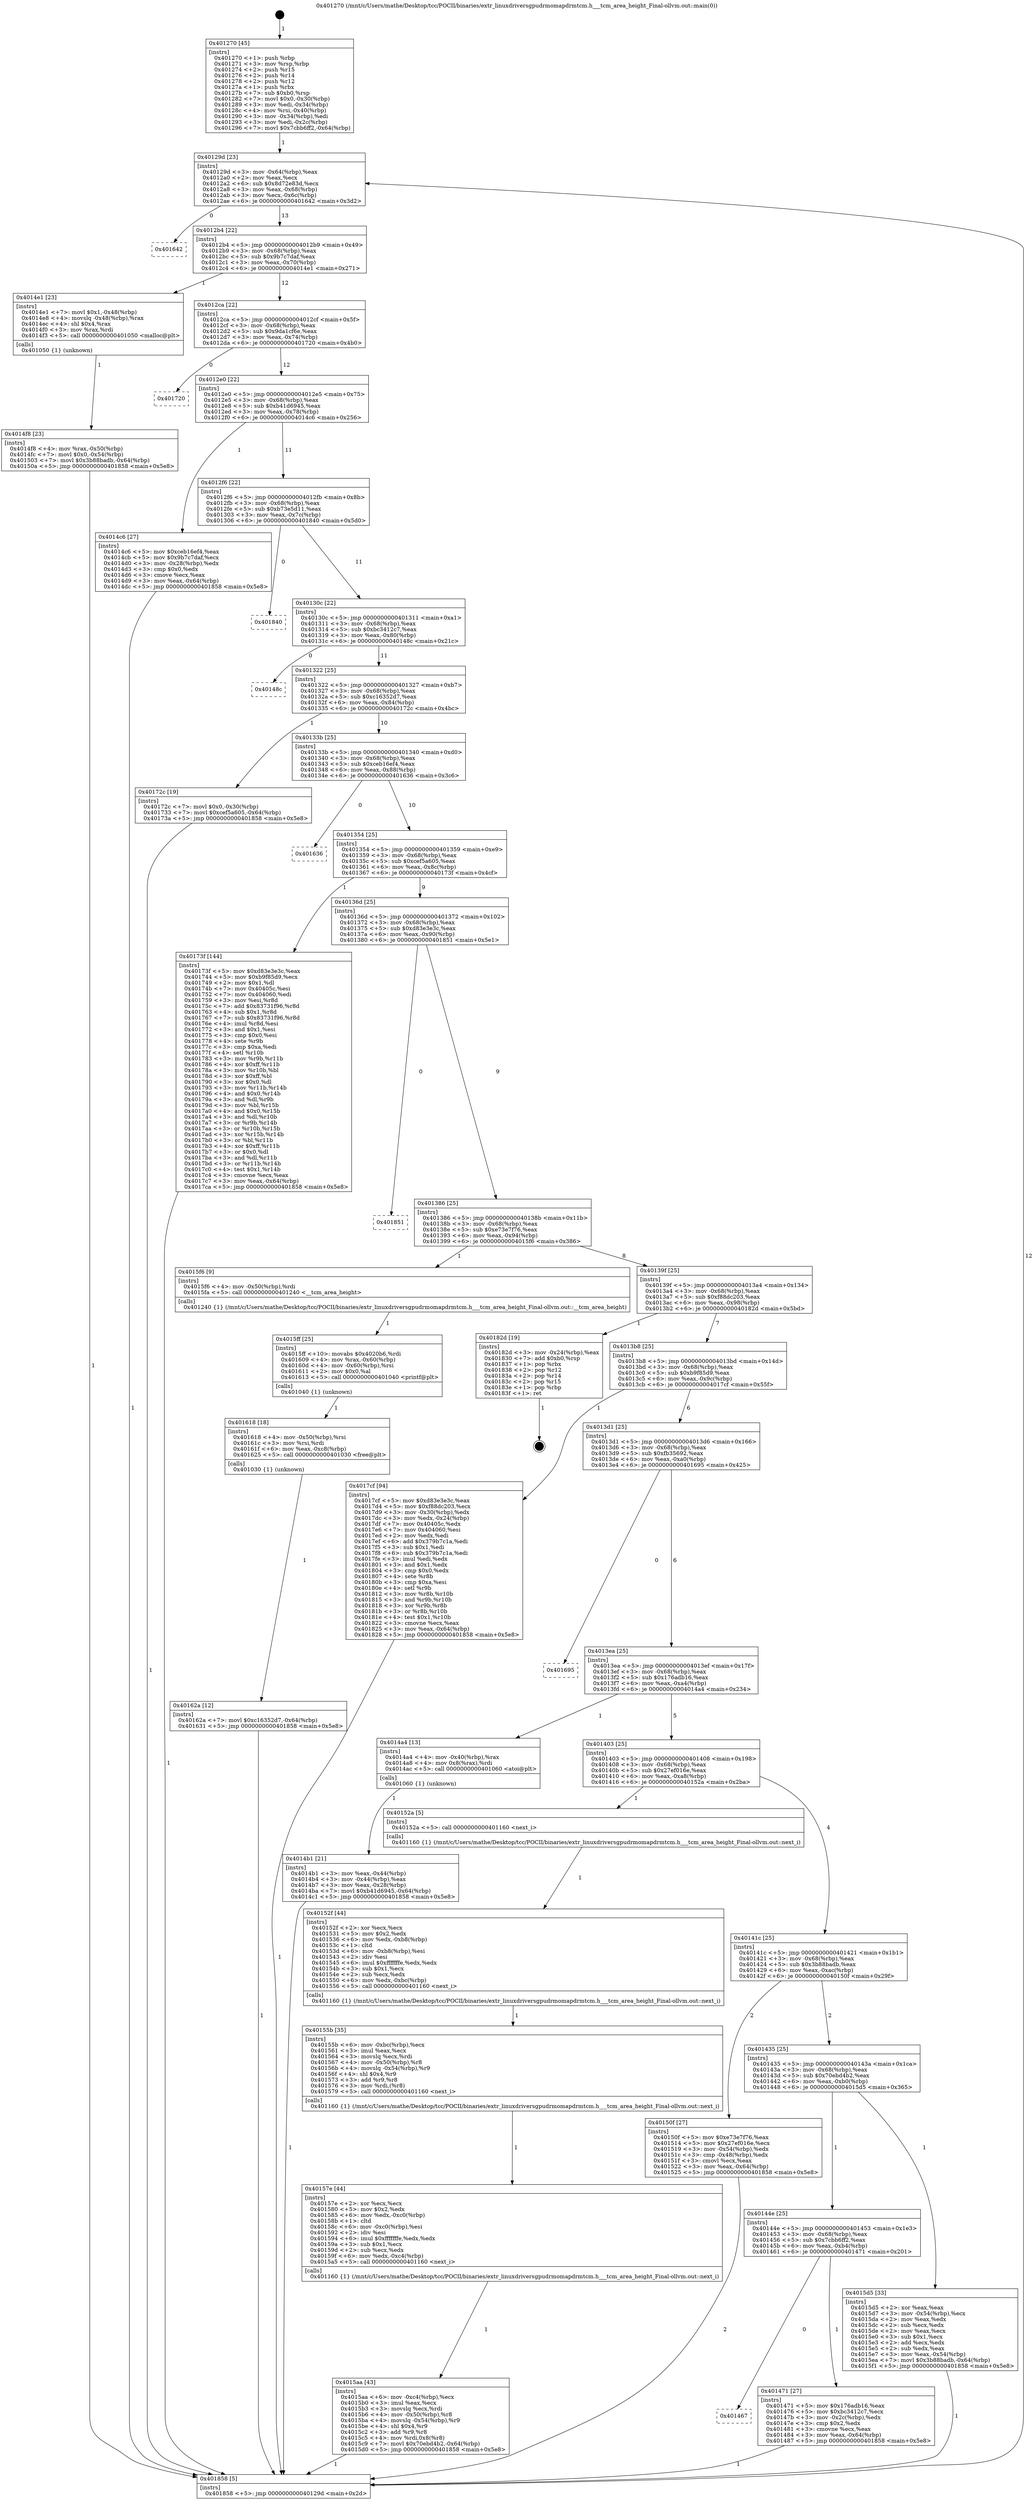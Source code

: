 digraph "0x401270" {
  label = "0x401270 (/mnt/c/Users/mathe/Desktop/tcc/POCII/binaries/extr_linuxdriversgpudrmomapdrmtcm.h___tcm_area_height_Final-ollvm.out::main(0))"
  labelloc = "t"
  node[shape=record]

  Entry [label="",width=0.3,height=0.3,shape=circle,fillcolor=black,style=filled]
  "0x40129d" [label="{
     0x40129d [23]\l
     | [instrs]\l
     &nbsp;&nbsp;0x40129d \<+3\>: mov -0x64(%rbp),%eax\l
     &nbsp;&nbsp;0x4012a0 \<+2\>: mov %eax,%ecx\l
     &nbsp;&nbsp;0x4012a2 \<+6\>: sub $0x8d72e83d,%ecx\l
     &nbsp;&nbsp;0x4012a8 \<+3\>: mov %eax,-0x68(%rbp)\l
     &nbsp;&nbsp;0x4012ab \<+3\>: mov %ecx,-0x6c(%rbp)\l
     &nbsp;&nbsp;0x4012ae \<+6\>: je 0000000000401642 \<main+0x3d2\>\l
  }"]
  "0x401642" [label="{
     0x401642\l
  }", style=dashed]
  "0x4012b4" [label="{
     0x4012b4 [22]\l
     | [instrs]\l
     &nbsp;&nbsp;0x4012b4 \<+5\>: jmp 00000000004012b9 \<main+0x49\>\l
     &nbsp;&nbsp;0x4012b9 \<+3\>: mov -0x68(%rbp),%eax\l
     &nbsp;&nbsp;0x4012bc \<+5\>: sub $0x9b7c7daf,%eax\l
     &nbsp;&nbsp;0x4012c1 \<+3\>: mov %eax,-0x70(%rbp)\l
     &nbsp;&nbsp;0x4012c4 \<+6\>: je 00000000004014e1 \<main+0x271\>\l
  }"]
  Exit [label="",width=0.3,height=0.3,shape=circle,fillcolor=black,style=filled,peripheries=2]
  "0x4014e1" [label="{
     0x4014e1 [23]\l
     | [instrs]\l
     &nbsp;&nbsp;0x4014e1 \<+7\>: movl $0x1,-0x48(%rbp)\l
     &nbsp;&nbsp;0x4014e8 \<+4\>: movslq -0x48(%rbp),%rax\l
     &nbsp;&nbsp;0x4014ec \<+4\>: shl $0x4,%rax\l
     &nbsp;&nbsp;0x4014f0 \<+3\>: mov %rax,%rdi\l
     &nbsp;&nbsp;0x4014f3 \<+5\>: call 0000000000401050 \<malloc@plt\>\l
     | [calls]\l
     &nbsp;&nbsp;0x401050 \{1\} (unknown)\l
  }"]
  "0x4012ca" [label="{
     0x4012ca [22]\l
     | [instrs]\l
     &nbsp;&nbsp;0x4012ca \<+5\>: jmp 00000000004012cf \<main+0x5f\>\l
     &nbsp;&nbsp;0x4012cf \<+3\>: mov -0x68(%rbp),%eax\l
     &nbsp;&nbsp;0x4012d2 \<+5\>: sub $0x9da1cf6e,%eax\l
     &nbsp;&nbsp;0x4012d7 \<+3\>: mov %eax,-0x74(%rbp)\l
     &nbsp;&nbsp;0x4012da \<+6\>: je 0000000000401720 \<main+0x4b0\>\l
  }"]
  "0x40162a" [label="{
     0x40162a [12]\l
     | [instrs]\l
     &nbsp;&nbsp;0x40162a \<+7\>: movl $0xc16352d7,-0x64(%rbp)\l
     &nbsp;&nbsp;0x401631 \<+5\>: jmp 0000000000401858 \<main+0x5e8\>\l
  }"]
  "0x401720" [label="{
     0x401720\l
  }", style=dashed]
  "0x4012e0" [label="{
     0x4012e0 [22]\l
     | [instrs]\l
     &nbsp;&nbsp;0x4012e0 \<+5\>: jmp 00000000004012e5 \<main+0x75\>\l
     &nbsp;&nbsp;0x4012e5 \<+3\>: mov -0x68(%rbp),%eax\l
     &nbsp;&nbsp;0x4012e8 \<+5\>: sub $0xb41d6945,%eax\l
     &nbsp;&nbsp;0x4012ed \<+3\>: mov %eax,-0x78(%rbp)\l
     &nbsp;&nbsp;0x4012f0 \<+6\>: je 00000000004014c6 \<main+0x256\>\l
  }"]
  "0x401618" [label="{
     0x401618 [18]\l
     | [instrs]\l
     &nbsp;&nbsp;0x401618 \<+4\>: mov -0x50(%rbp),%rsi\l
     &nbsp;&nbsp;0x40161c \<+3\>: mov %rsi,%rdi\l
     &nbsp;&nbsp;0x40161f \<+6\>: mov %eax,-0xc8(%rbp)\l
     &nbsp;&nbsp;0x401625 \<+5\>: call 0000000000401030 \<free@plt\>\l
     | [calls]\l
     &nbsp;&nbsp;0x401030 \{1\} (unknown)\l
  }"]
  "0x4014c6" [label="{
     0x4014c6 [27]\l
     | [instrs]\l
     &nbsp;&nbsp;0x4014c6 \<+5\>: mov $0xceb16ef4,%eax\l
     &nbsp;&nbsp;0x4014cb \<+5\>: mov $0x9b7c7daf,%ecx\l
     &nbsp;&nbsp;0x4014d0 \<+3\>: mov -0x28(%rbp),%edx\l
     &nbsp;&nbsp;0x4014d3 \<+3\>: cmp $0x0,%edx\l
     &nbsp;&nbsp;0x4014d6 \<+3\>: cmove %ecx,%eax\l
     &nbsp;&nbsp;0x4014d9 \<+3\>: mov %eax,-0x64(%rbp)\l
     &nbsp;&nbsp;0x4014dc \<+5\>: jmp 0000000000401858 \<main+0x5e8\>\l
  }"]
  "0x4012f6" [label="{
     0x4012f6 [22]\l
     | [instrs]\l
     &nbsp;&nbsp;0x4012f6 \<+5\>: jmp 00000000004012fb \<main+0x8b\>\l
     &nbsp;&nbsp;0x4012fb \<+3\>: mov -0x68(%rbp),%eax\l
     &nbsp;&nbsp;0x4012fe \<+5\>: sub $0xb73e5d11,%eax\l
     &nbsp;&nbsp;0x401303 \<+3\>: mov %eax,-0x7c(%rbp)\l
     &nbsp;&nbsp;0x401306 \<+6\>: je 0000000000401840 \<main+0x5d0\>\l
  }"]
  "0x4015ff" [label="{
     0x4015ff [25]\l
     | [instrs]\l
     &nbsp;&nbsp;0x4015ff \<+10\>: movabs $0x4020b6,%rdi\l
     &nbsp;&nbsp;0x401609 \<+4\>: mov %rax,-0x60(%rbp)\l
     &nbsp;&nbsp;0x40160d \<+4\>: mov -0x60(%rbp),%rsi\l
     &nbsp;&nbsp;0x401611 \<+2\>: mov $0x0,%al\l
     &nbsp;&nbsp;0x401613 \<+5\>: call 0000000000401040 \<printf@plt\>\l
     | [calls]\l
     &nbsp;&nbsp;0x401040 \{1\} (unknown)\l
  }"]
  "0x401840" [label="{
     0x401840\l
  }", style=dashed]
  "0x40130c" [label="{
     0x40130c [22]\l
     | [instrs]\l
     &nbsp;&nbsp;0x40130c \<+5\>: jmp 0000000000401311 \<main+0xa1\>\l
     &nbsp;&nbsp;0x401311 \<+3\>: mov -0x68(%rbp),%eax\l
     &nbsp;&nbsp;0x401314 \<+5\>: sub $0xbc3412c7,%eax\l
     &nbsp;&nbsp;0x401319 \<+3\>: mov %eax,-0x80(%rbp)\l
     &nbsp;&nbsp;0x40131c \<+6\>: je 000000000040148c \<main+0x21c\>\l
  }"]
  "0x4015aa" [label="{
     0x4015aa [43]\l
     | [instrs]\l
     &nbsp;&nbsp;0x4015aa \<+6\>: mov -0xc4(%rbp),%ecx\l
     &nbsp;&nbsp;0x4015b0 \<+3\>: imul %eax,%ecx\l
     &nbsp;&nbsp;0x4015b3 \<+3\>: movslq %ecx,%rdi\l
     &nbsp;&nbsp;0x4015b6 \<+4\>: mov -0x50(%rbp),%r8\l
     &nbsp;&nbsp;0x4015ba \<+4\>: movslq -0x54(%rbp),%r9\l
     &nbsp;&nbsp;0x4015be \<+4\>: shl $0x4,%r9\l
     &nbsp;&nbsp;0x4015c2 \<+3\>: add %r9,%r8\l
     &nbsp;&nbsp;0x4015c5 \<+4\>: mov %rdi,0x8(%r8)\l
     &nbsp;&nbsp;0x4015c9 \<+7\>: movl $0x70ebd4b2,-0x64(%rbp)\l
     &nbsp;&nbsp;0x4015d0 \<+5\>: jmp 0000000000401858 \<main+0x5e8\>\l
  }"]
  "0x40148c" [label="{
     0x40148c\l
  }", style=dashed]
  "0x401322" [label="{
     0x401322 [25]\l
     | [instrs]\l
     &nbsp;&nbsp;0x401322 \<+5\>: jmp 0000000000401327 \<main+0xb7\>\l
     &nbsp;&nbsp;0x401327 \<+3\>: mov -0x68(%rbp),%eax\l
     &nbsp;&nbsp;0x40132a \<+5\>: sub $0xc16352d7,%eax\l
     &nbsp;&nbsp;0x40132f \<+6\>: mov %eax,-0x84(%rbp)\l
     &nbsp;&nbsp;0x401335 \<+6\>: je 000000000040172c \<main+0x4bc\>\l
  }"]
  "0x40157e" [label="{
     0x40157e [44]\l
     | [instrs]\l
     &nbsp;&nbsp;0x40157e \<+2\>: xor %ecx,%ecx\l
     &nbsp;&nbsp;0x401580 \<+5\>: mov $0x2,%edx\l
     &nbsp;&nbsp;0x401585 \<+6\>: mov %edx,-0xc0(%rbp)\l
     &nbsp;&nbsp;0x40158b \<+1\>: cltd\l
     &nbsp;&nbsp;0x40158c \<+6\>: mov -0xc0(%rbp),%esi\l
     &nbsp;&nbsp;0x401592 \<+2\>: idiv %esi\l
     &nbsp;&nbsp;0x401594 \<+6\>: imul $0xfffffffe,%edx,%edx\l
     &nbsp;&nbsp;0x40159a \<+3\>: sub $0x1,%ecx\l
     &nbsp;&nbsp;0x40159d \<+2\>: sub %ecx,%edx\l
     &nbsp;&nbsp;0x40159f \<+6\>: mov %edx,-0xc4(%rbp)\l
     &nbsp;&nbsp;0x4015a5 \<+5\>: call 0000000000401160 \<next_i\>\l
     | [calls]\l
     &nbsp;&nbsp;0x401160 \{1\} (/mnt/c/Users/mathe/Desktop/tcc/POCII/binaries/extr_linuxdriversgpudrmomapdrmtcm.h___tcm_area_height_Final-ollvm.out::next_i)\l
  }"]
  "0x40172c" [label="{
     0x40172c [19]\l
     | [instrs]\l
     &nbsp;&nbsp;0x40172c \<+7\>: movl $0x0,-0x30(%rbp)\l
     &nbsp;&nbsp;0x401733 \<+7\>: movl $0xcef5a605,-0x64(%rbp)\l
     &nbsp;&nbsp;0x40173a \<+5\>: jmp 0000000000401858 \<main+0x5e8\>\l
  }"]
  "0x40133b" [label="{
     0x40133b [25]\l
     | [instrs]\l
     &nbsp;&nbsp;0x40133b \<+5\>: jmp 0000000000401340 \<main+0xd0\>\l
     &nbsp;&nbsp;0x401340 \<+3\>: mov -0x68(%rbp),%eax\l
     &nbsp;&nbsp;0x401343 \<+5\>: sub $0xceb16ef4,%eax\l
     &nbsp;&nbsp;0x401348 \<+6\>: mov %eax,-0x88(%rbp)\l
     &nbsp;&nbsp;0x40134e \<+6\>: je 0000000000401636 \<main+0x3c6\>\l
  }"]
  "0x40155b" [label="{
     0x40155b [35]\l
     | [instrs]\l
     &nbsp;&nbsp;0x40155b \<+6\>: mov -0xbc(%rbp),%ecx\l
     &nbsp;&nbsp;0x401561 \<+3\>: imul %eax,%ecx\l
     &nbsp;&nbsp;0x401564 \<+3\>: movslq %ecx,%rdi\l
     &nbsp;&nbsp;0x401567 \<+4\>: mov -0x50(%rbp),%r8\l
     &nbsp;&nbsp;0x40156b \<+4\>: movslq -0x54(%rbp),%r9\l
     &nbsp;&nbsp;0x40156f \<+4\>: shl $0x4,%r9\l
     &nbsp;&nbsp;0x401573 \<+3\>: add %r9,%r8\l
     &nbsp;&nbsp;0x401576 \<+3\>: mov %rdi,(%r8)\l
     &nbsp;&nbsp;0x401579 \<+5\>: call 0000000000401160 \<next_i\>\l
     | [calls]\l
     &nbsp;&nbsp;0x401160 \{1\} (/mnt/c/Users/mathe/Desktop/tcc/POCII/binaries/extr_linuxdriversgpudrmomapdrmtcm.h___tcm_area_height_Final-ollvm.out::next_i)\l
  }"]
  "0x401636" [label="{
     0x401636\l
  }", style=dashed]
  "0x401354" [label="{
     0x401354 [25]\l
     | [instrs]\l
     &nbsp;&nbsp;0x401354 \<+5\>: jmp 0000000000401359 \<main+0xe9\>\l
     &nbsp;&nbsp;0x401359 \<+3\>: mov -0x68(%rbp),%eax\l
     &nbsp;&nbsp;0x40135c \<+5\>: sub $0xcef5a605,%eax\l
     &nbsp;&nbsp;0x401361 \<+6\>: mov %eax,-0x8c(%rbp)\l
     &nbsp;&nbsp;0x401367 \<+6\>: je 000000000040173f \<main+0x4cf\>\l
  }"]
  "0x40152f" [label="{
     0x40152f [44]\l
     | [instrs]\l
     &nbsp;&nbsp;0x40152f \<+2\>: xor %ecx,%ecx\l
     &nbsp;&nbsp;0x401531 \<+5\>: mov $0x2,%edx\l
     &nbsp;&nbsp;0x401536 \<+6\>: mov %edx,-0xb8(%rbp)\l
     &nbsp;&nbsp;0x40153c \<+1\>: cltd\l
     &nbsp;&nbsp;0x40153d \<+6\>: mov -0xb8(%rbp),%esi\l
     &nbsp;&nbsp;0x401543 \<+2\>: idiv %esi\l
     &nbsp;&nbsp;0x401545 \<+6\>: imul $0xfffffffe,%edx,%edx\l
     &nbsp;&nbsp;0x40154b \<+3\>: sub $0x1,%ecx\l
     &nbsp;&nbsp;0x40154e \<+2\>: sub %ecx,%edx\l
     &nbsp;&nbsp;0x401550 \<+6\>: mov %edx,-0xbc(%rbp)\l
     &nbsp;&nbsp;0x401556 \<+5\>: call 0000000000401160 \<next_i\>\l
     | [calls]\l
     &nbsp;&nbsp;0x401160 \{1\} (/mnt/c/Users/mathe/Desktop/tcc/POCII/binaries/extr_linuxdriversgpudrmomapdrmtcm.h___tcm_area_height_Final-ollvm.out::next_i)\l
  }"]
  "0x40173f" [label="{
     0x40173f [144]\l
     | [instrs]\l
     &nbsp;&nbsp;0x40173f \<+5\>: mov $0xd83e3e3c,%eax\l
     &nbsp;&nbsp;0x401744 \<+5\>: mov $0xb9f85d9,%ecx\l
     &nbsp;&nbsp;0x401749 \<+2\>: mov $0x1,%dl\l
     &nbsp;&nbsp;0x40174b \<+7\>: mov 0x40405c,%esi\l
     &nbsp;&nbsp;0x401752 \<+7\>: mov 0x404060,%edi\l
     &nbsp;&nbsp;0x401759 \<+3\>: mov %esi,%r8d\l
     &nbsp;&nbsp;0x40175c \<+7\>: add $0x83731f96,%r8d\l
     &nbsp;&nbsp;0x401763 \<+4\>: sub $0x1,%r8d\l
     &nbsp;&nbsp;0x401767 \<+7\>: sub $0x83731f96,%r8d\l
     &nbsp;&nbsp;0x40176e \<+4\>: imul %r8d,%esi\l
     &nbsp;&nbsp;0x401772 \<+3\>: and $0x1,%esi\l
     &nbsp;&nbsp;0x401775 \<+3\>: cmp $0x0,%esi\l
     &nbsp;&nbsp;0x401778 \<+4\>: sete %r9b\l
     &nbsp;&nbsp;0x40177c \<+3\>: cmp $0xa,%edi\l
     &nbsp;&nbsp;0x40177f \<+4\>: setl %r10b\l
     &nbsp;&nbsp;0x401783 \<+3\>: mov %r9b,%r11b\l
     &nbsp;&nbsp;0x401786 \<+4\>: xor $0xff,%r11b\l
     &nbsp;&nbsp;0x40178a \<+3\>: mov %r10b,%bl\l
     &nbsp;&nbsp;0x40178d \<+3\>: xor $0xff,%bl\l
     &nbsp;&nbsp;0x401790 \<+3\>: xor $0x0,%dl\l
     &nbsp;&nbsp;0x401793 \<+3\>: mov %r11b,%r14b\l
     &nbsp;&nbsp;0x401796 \<+4\>: and $0x0,%r14b\l
     &nbsp;&nbsp;0x40179a \<+3\>: and %dl,%r9b\l
     &nbsp;&nbsp;0x40179d \<+3\>: mov %bl,%r15b\l
     &nbsp;&nbsp;0x4017a0 \<+4\>: and $0x0,%r15b\l
     &nbsp;&nbsp;0x4017a4 \<+3\>: and %dl,%r10b\l
     &nbsp;&nbsp;0x4017a7 \<+3\>: or %r9b,%r14b\l
     &nbsp;&nbsp;0x4017aa \<+3\>: or %r10b,%r15b\l
     &nbsp;&nbsp;0x4017ad \<+3\>: xor %r15b,%r14b\l
     &nbsp;&nbsp;0x4017b0 \<+3\>: or %bl,%r11b\l
     &nbsp;&nbsp;0x4017b3 \<+4\>: xor $0xff,%r11b\l
     &nbsp;&nbsp;0x4017b7 \<+3\>: or $0x0,%dl\l
     &nbsp;&nbsp;0x4017ba \<+3\>: and %dl,%r11b\l
     &nbsp;&nbsp;0x4017bd \<+3\>: or %r11b,%r14b\l
     &nbsp;&nbsp;0x4017c0 \<+4\>: test $0x1,%r14b\l
     &nbsp;&nbsp;0x4017c4 \<+3\>: cmovne %ecx,%eax\l
     &nbsp;&nbsp;0x4017c7 \<+3\>: mov %eax,-0x64(%rbp)\l
     &nbsp;&nbsp;0x4017ca \<+5\>: jmp 0000000000401858 \<main+0x5e8\>\l
  }"]
  "0x40136d" [label="{
     0x40136d [25]\l
     | [instrs]\l
     &nbsp;&nbsp;0x40136d \<+5\>: jmp 0000000000401372 \<main+0x102\>\l
     &nbsp;&nbsp;0x401372 \<+3\>: mov -0x68(%rbp),%eax\l
     &nbsp;&nbsp;0x401375 \<+5\>: sub $0xd83e3e3c,%eax\l
     &nbsp;&nbsp;0x40137a \<+6\>: mov %eax,-0x90(%rbp)\l
     &nbsp;&nbsp;0x401380 \<+6\>: je 0000000000401851 \<main+0x5e1\>\l
  }"]
  "0x4014f8" [label="{
     0x4014f8 [23]\l
     | [instrs]\l
     &nbsp;&nbsp;0x4014f8 \<+4\>: mov %rax,-0x50(%rbp)\l
     &nbsp;&nbsp;0x4014fc \<+7\>: movl $0x0,-0x54(%rbp)\l
     &nbsp;&nbsp;0x401503 \<+7\>: movl $0x3b88badb,-0x64(%rbp)\l
     &nbsp;&nbsp;0x40150a \<+5\>: jmp 0000000000401858 \<main+0x5e8\>\l
  }"]
  "0x401851" [label="{
     0x401851\l
  }", style=dashed]
  "0x401386" [label="{
     0x401386 [25]\l
     | [instrs]\l
     &nbsp;&nbsp;0x401386 \<+5\>: jmp 000000000040138b \<main+0x11b\>\l
     &nbsp;&nbsp;0x40138b \<+3\>: mov -0x68(%rbp),%eax\l
     &nbsp;&nbsp;0x40138e \<+5\>: sub $0xe73e7f76,%eax\l
     &nbsp;&nbsp;0x401393 \<+6\>: mov %eax,-0x94(%rbp)\l
     &nbsp;&nbsp;0x401399 \<+6\>: je 00000000004015f6 \<main+0x386\>\l
  }"]
  "0x4014b1" [label="{
     0x4014b1 [21]\l
     | [instrs]\l
     &nbsp;&nbsp;0x4014b1 \<+3\>: mov %eax,-0x44(%rbp)\l
     &nbsp;&nbsp;0x4014b4 \<+3\>: mov -0x44(%rbp),%eax\l
     &nbsp;&nbsp;0x4014b7 \<+3\>: mov %eax,-0x28(%rbp)\l
     &nbsp;&nbsp;0x4014ba \<+7\>: movl $0xb41d6945,-0x64(%rbp)\l
     &nbsp;&nbsp;0x4014c1 \<+5\>: jmp 0000000000401858 \<main+0x5e8\>\l
  }"]
  "0x4015f6" [label="{
     0x4015f6 [9]\l
     | [instrs]\l
     &nbsp;&nbsp;0x4015f6 \<+4\>: mov -0x50(%rbp),%rdi\l
     &nbsp;&nbsp;0x4015fa \<+5\>: call 0000000000401240 \<__tcm_area_height\>\l
     | [calls]\l
     &nbsp;&nbsp;0x401240 \{1\} (/mnt/c/Users/mathe/Desktop/tcc/POCII/binaries/extr_linuxdriversgpudrmomapdrmtcm.h___tcm_area_height_Final-ollvm.out::__tcm_area_height)\l
  }"]
  "0x40139f" [label="{
     0x40139f [25]\l
     | [instrs]\l
     &nbsp;&nbsp;0x40139f \<+5\>: jmp 00000000004013a4 \<main+0x134\>\l
     &nbsp;&nbsp;0x4013a4 \<+3\>: mov -0x68(%rbp),%eax\l
     &nbsp;&nbsp;0x4013a7 \<+5\>: sub $0xf88dc203,%eax\l
     &nbsp;&nbsp;0x4013ac \<+6\>: mov %eax,-0x98(%rbp)\l
     &nbsp;&nbsp;0x4013b2 \<+6\>: je 000000000040182d \<main+0x5bd\>\l
  }"]
  "0x401270" [label="{
     0x401270 [45]\l
     | [instrs]\l
     &nbsp;&nbsp;0x401270 \<+1\>: push %rbp\l
     &nbsp;&nbsp;0x401271 \<+3\>: mov %rsp,%rbp\l
     &nbsp;&nbsp;0x401274 \<+2\>: push %r15\l
     &nbsp;&nbsp;0x401276 \<+2\>: push %r14\l
     &nbsp;&nbsp;0x401278 \<+2\>: push %r12\l
     &nbsp;&nbsp;0x40127a \<+1\>: push %rbx\l
     &nbsp;&nbsp;0x40127b \<+7\>: sub $0xb0,%rsp\l
     &nbsp;&nbsp;0x401282 \<+7\>: movl $0x0,-0x30(%rbp)\l
     &nbsp;&nbsp;0x401289 \<+3\>: mov %edi,-0x34(%rbp)\l
     &nbsp;&nbsp;0x40128c \<+4\>: mov %rsi,-0x40(%rbp)\l
     &nbsp;&nbsp;0x401290 \<+3\>: mov -0x34(%rbp),%edi\l
     &nbsp;&nbsp;0x401293 \<+3\>: mov %edi,-0x2c(%rbp)\l
     &nbsp;&nbsp;0x401296 \<+7\>: movl $0x7cbb6ff2,-0x64(%rbp)\l
  }"]
  "0x40182d" [label="{
     0x40182d [19]\l
     | [instrs]\l
     &nbsp;&nbsp;0x40182d \<+3\>: mov -0x24(%rbp),%eax\l
     &nbsp;&nbsp;0x401830 \<+7\>: add $0xb0,%rsp\l
     &nbsp;&nbsp;0x401837 \<+1\>: pop %rbx\l
     &nbsp;&nbsp;0x401838 \<+2\>: pop %r12\l
     &nbsp;&nbsp;0x40183a \<+2\>: pop %r14\l
     &nbsp;&nbsp;0x40183c \<+2\>: pop %r15\l
     &nbsp;&nbsp;0x40183e \<+1\>: pop %rbp\l
     &nbsp;&nbsp;0x40183f \<+1\>: ret\l
  }"]
  "0x4013b8" [label="{
     0x4013b8 [25]\l
     | [instrs]\l
     &nbsp;&nbsp;0x4013b8 \<+5\>: jmp 00000000004013bd \<main+0x14d\>\l
     &nbsp;&nbsp;0x4013bd \<+3\>: mov -0x68(%rbp),%eax\l
     &nbsp;&nbsp;0x4013c0 \<+5\>: sub $0xb9f85d9,%eax\l
     &nbsp;&nbsp;0x4013c5 \<+6\>: mov %eax,-0x9c(%rbp)\l
     &nbsp;&nbsp;0x4013cb \<+6\>: je 00000000004017cf \<main+0x55f\>\l
  }"]
  "0x401858" [label="{
     0x401858 [5]\l
     | [instrs]\l
     &nbsp;&nbsp;0x401858 \<+5\>: jmp 000000000040129d \<main+0x2d\>\l
  }"]
  "0x4017cf" [label="{
     0x4017cf [94]\l
     | [instrs]\l
     &nbsp;&nbsp;0x4017cf \<+5\>: mov $0xd83e3e3c,%eax\l
     &nbsp;&nbsp;0x4017d4 \<+5\>: mov $0xf88dc203,%ecx\l
     &nbsp;&nbsp;0x4017d9 \<+3\>: mov -0x30(%rbp),%edx\l
     &nbsp;&nbsp;0x4017dc \<+3\>: mov %edx,-0x24(%rbp)\l
     &nbsp;&nbsp;0x4017df \<+7\>: mov 0x40405c,%edx\l
     &nbsp;&nbsp;0x4017e6 \<+7\>: mov 0x404060,%esi\l
     &nbsp;&nbsp;0x4017ed \<+2\>: mov %edx,%edi\l
     &nbsp;&nbsp;0x4017ef \<+6\>: add $0x379b7c1a,%edi\l
     &nbsp;&nbsp;0x4017f5 \<+3\>: sub $0x1,%edi\l
     &nbsp;&nbsp;0x4017f8 \<+6\>: sub $0x379b7c1a,%edi\l
     &nbsp;&nbsp;0x4017fe \<+3\>: imul %edi,%edx\l
     &nbsp;&nbsp;0x401801 \<+3\>: and $0x1,%edx\l
     &nbsp;&nbsp;0x401804 \<+3\>: cmp $0x0,%edx\l
     &nbsp;&nbsp;0x401807 \<+4\>: sete %r8b\l
     &nbsp;&nbsp;0x40180b \<+3\>: cmp $0xa,%esi\l
     &nbsp;&nbsp;0x40180e \<+4\>: setl %r9b\l
     &nbsp;&nbsp;0x401812 \<+3\>: mov %r8b,%r10b\l
     &nbsp;&nbsp;0x401815 \<+3\>: and %r9b,%r10b\l
     &nbsp;&nbsp;0x401818 \<+3\>: xor %r9b,%r8b\l
     &nbsp;&nbsp;0x40181b \<+3\>: or %r8b,%r10b\l
     &nbsp;&nbsp;0x40181e \<+4\>: test $0x1,%r10b\l
     &nbsp;&nbsp;0x401822 \<+3\>: cmovne %ecx,%eax\l
     &nbsp;&nbsp;0x401825 \<+3\>: mov %eax,-0x64(%rbp)\l
     &nbsp;&nbsp;0x401828 \<+5\>: jmp 0000000000401858 \<main+0x5e8\>\l
  }"]
  "0x4013d1" [label="{
     0x4013d1 [25]\l
     | [instrs]\l
     &nbsp;&nbsp;0x4013d1 \<+5\>: jmp 00000000004013d6 \<main+0x166\>\l
     &nbsp;&nbsp;0x4013d6 \<+3\>: mov -0x68(%rbp),%eax\l
     &nbsp;&nbsp;0x4013d9 \<+5\>: sub $0xfb35692,%eax\l
     &nbsp;&nbsp;0x4013de \<+6\>: mov %eax,-0xa0(%rbp)\l
     &nbsp;&nbsp;0x4013e4 \<+6\>: je 0000000000401695 \<main+0x425\>\l
  }"]
  "0x401467" [label="{
     0x401467\l
  }", style=dashed]
  "0x401695" [label="{
     0x401695\l
  }", style=dashed]
  "0x4013ea" [label="{
     0x4013ea [25]\l
     | [instrs]\l
     &nbsp;&nbsp;0x4013ea \<+5\>: jmp 00000000004013ef \<main+0x17f\>\l
     &nbsp;&nbsp;0x4013ef \<+3\>: mov -0x68(%rbp),%eax\l
     &nbsp;&nbsp;0x4013f2 \<+5\>: sub $0x176adb16,%eax\l
     &nbsp;&nbsp;0x4013f7 \<+6\>: mov %eax,-0xa4(%rbp)\l
     &nbsp;&nbsp;0x4013fd \<+6\>: je 00000000004014a4 \<main+0x234\>\l
  }"]
  "0x401471" [label="{
     0x401471 [27]\l
     | [instrs]\l
     &nbsp;&nbsp;0x401471 \<+5\>: mov $0x176adb16,%eax\l
     &nbsp;&nbsp;0x401476 \<+5\>: mov $0xbc3412c7,%ecx\l
     &nbsp;&nbsp;0x40147b \<+3\>: mov -0x2c(%rbp),%edx\l
     &nbsp;&nbsp;0x40147e \<+3\>: cmp $0x2,%edx\l
     &nbsp;&nbsp;0x401481 \<+3\>: cmovne %ecx,%eax\l
     &nbsp;&nbsp;0x401484 \<+3\>: mov %eax,-0x64(%rbp)\l
     &nbsp;&nbsp;0x401487 \<+5\>: jmp 0000000000401858 \<main+0x5e8\>\l
  }"]
  "0x4014a4" [label="{
     0x4014a4 [13]\l
     | [instrs]\l
     &nbsp;&nbsp;0x4014a4 \<+4\>: mov -0x40(%rbp),%rax\l
     &nbsp;&nbsp;0x4014a8 \<+4\>: mov 0x8(%rax),%rdi\l
     &nbsp;&nbsp;0x4014ac \<+5\>: call 0000000000401060 \<atoi@plt\>\l
     | [calls]\l
     &nbsp;&nbsp;0x401060 \{1\} (unknown)\l
  }"]
  "0x401403" [label="{
     0x401403 [25]\l
     | [instrs]\l
     &nbsp;&nbsp;0x401403 \<+5\>: jmp 0000000000401408 \<main+0x198\>\l
     &nbsp;&nbsp;0x401408 \<+3\>: mov -0x68(%rbp),%eax\l
     &nbsp;&nbsp;0x40140b \<+5\>: sub $0x27ef016e,%eax\l
     &nbsp;&nbsp;0x401410 \<+6\>: mov %eax,-0xa8(%rbp)\l
     &nbsp;&nbsp;0x401416 \<+6\>: je 000000000040152a \<main+0x2ba\>\l
  }"]
  "0x40144e" [label="{
     0x40144e [25]\l
     | [instrs]\l
     &nbsp;&nbsp;0x40144e \<+5\>: jmp 0000000000401453 \<main+0x1e3\>\l
     &nbsp;&nbsp;0x401453 \<+3\>: mov -0x68(%rbp),%eax\l
     &nbsp;&nbsp;0x401456 \<+5\>: sub $0x7cbb6ff2,%eax\l
     &nbsp;&nbsp;0x40145b \<+6\>: mov %eax,-0xb4(%rbp)\l
     &nbsp;&nbsp;0x401461 \<+6\>: je 0000000000401471 \<main+0x201\>\l
  }"]
  "0x40152a" [label="{
     0x40152a [5]\l
     | [instrs]\l
     &nbsp;&nbsp;0x40152a \<+5\>: call 0000000000401160 \<next_i\>\l
     | [calls]\l
     &nbsp;&nbsp;0x401160 \{1\} (/mnt/c/Users/mathe/Desktop/tcc/POCII/binaries/extr_linuxdriversgpudrmomapdrmtcm.h___tcm_area_height_Final-ollvm.out::next_i)\l
  }"]
  "0x40141c" [label="{
     0x40141c [25]\l
     | [instrs]\l
     &nbsp;&nbsp;0x40141c \<+5\>: jmp 0000000000401421 \<main+0x1b1\>\l
     &nbsp;&nbsp;0x401421 \<+3\>: mov -0x68(%rbp),%eax\l
     &nbsp;&nbsp;0x401424 \<+5\>: sub $0x3b88badb,%eax\l
     &nbsp;&nbsp;0x401429 \<+6\>: mov %eax,-0xac(%rbp)\l
     &nbsp;&nbsp;0x40142f \<+6\>: je 000000000040150f \<main+0x29f\>\l
  }"]
  "0x4015d5" [label="{
     0x4015d5 [33]\l
     | [instrs]\l
     &nbsp;&nbsp;0x4015d5 \<+2\>: xor %eax,%eax\l
     &nbsp;&nbsp;0x4015d7 \<+3\>: mov -0x54(%rbp),%ecx\l
     &nbsp;&nbsp;0x4015da \<+2\>: mov %eax,%edx\l
     &nbsp;&nbsp;0x4015dc \<+2\>: sub %ecx,%edx\l
     &nbsp;&nbsp;0x4015de \<+2\>: mov %eax,%ecx\l
     &nbsp;&nbsp;0x4015e0 \<+3\>: sub $0x1,%ecx\l
     &nbsp;&nbsp;0x4015e3 \<+2\>: add %ecx,%edx\l
     &nbsp;&nbsp;0x4015e5 \<+2\>: sub %edx,%eax\l
     &nbsp;&nbsp;0x4015e7 \<+3\>: mov %eax,-0x54(%rbp)\l
     &nbsp;&nbsp;0x4015ea \<+7\>: movl $0x3b88badb,-0x64(%rbp)\l
     &nbsp;&nbsp;0x4015f1 \<+5\>: jmp 0000000000401858 \<main+0x5e8\>\l
  }"]
  "0x40150f" [label="{
     0x40150f [27]\l
     | [instrs]\l
     &nbsp;&nbsp;0x40150f \<+5\>: mov $0xe73e7f76,%eax\l
     &nbsp;&nbsp;0x401514 \<+5\>: mov $0x27ef016e,%ecx\l
     &nbsp;&nbsp;0x401519 \<+3\>: mov -0x54(%rbp),%edx\l
     &nbsp;&nbsp;0x40151c \<+3\>: cmp -0x48(%rbp),%edx\l
     &nbsp;&nbsp;0x40151f \<+3\>: cmovl %ecx,%eax\l
     &nbsp;&nbsp;0x401522 \<+3\>: mov %eax,-0x64(%rbp)\l
     &nbsp;&nbsp;0x401525 \<+5\>: jmp 0000000000401858 \<main+0x5e8\>\l
  }"]
  "0x401435" [label="{
     0x401435 [25]\l
     | [instrs]\l
     &nbsp;&nbsp;0x401435 \<+5\>: jmp 000000000040143a \<main+0x1ca\>\l
     &nbsp;&nbsp;0x40143a \<+3\>: mov -0x68(%rbp),%eax\l
     &nbsp;&nbsp;0x40143d \<+5\>: sub $0x70ebd4b2,%eax\l
     &nbsp;&nbsp;0x401442 \<+6\>: mov %eax,-0xb0(%rbp)\l
     &nbsp;&nbsp;0x401448 \<+6\>: je 00000000004015d5 \<main+0x365\>\l
  }"]
  Entry -> "0x401270" [label=" 1"]
  "0x40129d" -> "0x401642" [label=" 0"]
  "0x40129d" -> "0x4012b4" [label=" 13"]
  "0x40182d" -> Exit [label=" 1"]
  "0x4012b4" -> "0x4014e1" [label=" 1"]
  "0x4012b4" -> "0x4012ca" [label=" 12"]
  "0x4017cf" -> "0x401858" [label=" 1"]
  "0x4012ca" -> "0x401720" [label=" 0"]
  "0x4012ca" -> "0x4012e0" [label=" 12"]
  "0x40173f" -> "0x401858" [label=" 1"]
  "0x4012e0" -> "0x4014c6" [label=" 1"]
  "0x4012e0" -> "0x4012f6" [label=" 11"]
  "0x40172c" -> "0x401858" [label=" 1"]
  "0x4012f6" -> "0x401840" [label=" 0"]
  "0x4012f6" -> "0x40130c" [label=" 11"]
  "0x40162a" -> "0x401858" [label=" 1"]
  "0x40130c" -> "0x40148c" [label=" 0"]
  "0x40130c" -> "0x401322" [label=" 11"]
  "0x401618" -> "0x40162a" [label=" 1"]
  "0x401322" -> "0x40172c" [label=" 1"]
  "0x401322" -> "0x40133b" [label=" 10"]
  "0x4015ff" -> "0x401618" [label=" 1"]
  "0x40133b" -> "0x401636" [label=" 0"]
  "0x40133b" -> "0x401354" [label=" 10"]
  "0x4015f6" -> "0x4015ff" [label=" 1"]
  "0x401354" -> "0x40173f" [label=" 1"]
  "0x401354" -> "0x40136d" [label=" 9"]
  "0x4015d5" -> "0x401858" [label=" 1"]
  "0x40136d" -> "0x401851" [label=" 0"]
  "0x40136d" -> "0x401386" [label=" 9"]
  "0x4015aa" -> "0x401858" [label=" 1"]
  "0x401386" -> "0x4015f6" [label=" 1"]
  "0x401386" -> "0x40139f" [label=" 8"]
  "0x40157e" -> "0x4015aa" [label=" 1"]
  "0x40139f" -> "0x40182d" [label=" 1"]
  "0x40139f" -> "0x4013b8" [label=" 7"]
  "0x40155b" -> "0x40157e" [label=" 1"]
  "0x4013b8" -> "0x4017cf" [label=" 1"]
  "0x4013b8" -> "0x4013d1" [label=" 6"]
  "0x40152f" -> "0x40155b" [label=" 1"]
  "0x4013d1" -> "0x401695" [label=" 0"]
  "0x4013d1" -> "0x4013ea" [label=" 6"]
  "0x40152a" -> "0x40152f" [label=" 1"]
  "0x4013ea" -> "0x4014a4" [label=" 1"]
  "0x4013ea" -> "0x401403" [label=" 5"]
  "0x40150f" -> "0x401858" [label=" 2"]
  "0x401403" -> "0x40152a" [label=" 1"]
  "0x401403" -> "0x40141c" [label=" 4"]
  "0x4014e1" -> "0x4014f8" [label=" 1"]
  "0x40141c" -> "0x40150f" [label=" 2"]
  "0x40141c" -> "0x401435" [label=" 2"]
  "0x4014c6" -> "0x401858" [label=" 1"]
  "0x401435" -> "0x4015d5" [label=" 1"]
  "0x401435" -> "0x40144e" [label=" 1"]
  "0x4014f8" -> "0x401858" [label=" 1"]
  "0x40144e" -> "0x401471" [label=" 1"]
  "0x40144e" -> "0x401467" [label=" 0"]
  "0x401471" -> "0x401858" [label=" 1"]
  "0x401270" -> "0x40129d" [label=" 1"]
  "0x401858" -> "0x40129d" [label=" 12"]
  "0x4014a4" -> "0x4014b1" [label=" 1"]
  "0x4014b1" -> "0x401858" [label=" 1"]
}
